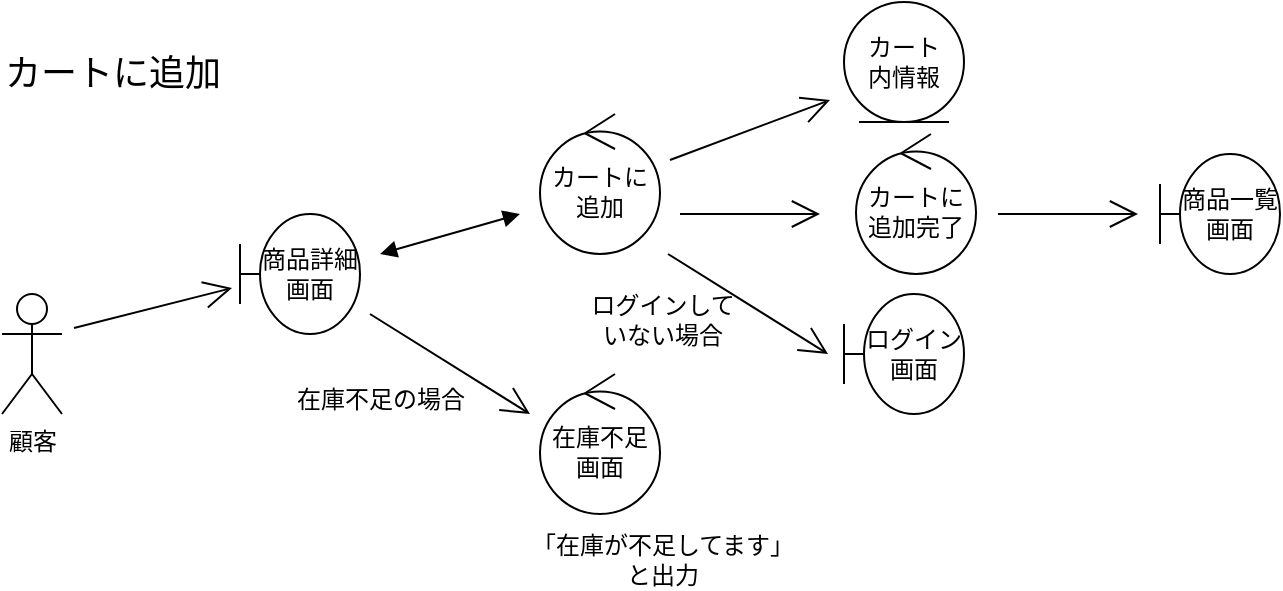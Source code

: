 <mxfile version="28.2.5">
  <diagram id="-teP9IbRkN0PEPyZOTxG" name="ページ1">
    <mxGraphModel dx="1017" dy="460" grid="1" gridSize="10" guides="1" tooltips="1" connect="1" arrows="1" fold="1" page="1" pageScale="1" pageWidth="827" pageHeight="1169" math="0" shadow="0">
      <root>
        <mxCell id="0" />
        <mxCell id="1" parent="0" />
        <mxCell id="sFRxeDE_6suIDNdowpsp-2" value="顧客" style="shape=umlActor;verticalLabelPosition=bottom;verticalAlign=top;html=1;outlineConnect=0;" parent="1" vertex="1">
          <mxGeometry x="41" y="160" width="30" height="60" as="geometry" />
        </mxCell>
        <mxCell id="sFRxeDE_6suIDNdowpsp-5" value="商品詳細画面" style="shape=umlBoundary;whiteSpace=wrap;html=1;" parent="1" vertex="1">
          <mxGeometry x="160" y="120" width="60" height="60" as="geometry" />
        </mxCell>
        <mxCell id="sFRxeDE_6suIDNdowpsp-6" value="" style="endArrow=open;endFill=1;endSize=12;html=1;rounded=0;" parent="1" edge="1">
          <mxGeometry width="160" relative="1" as="geometry">
            <mxPoint x="77" y="177" as="sourcePoint" />
            <mxPoint x="156" y="157" as="targetPoint" />
          </mxGeometry>
        </mxCell>
        <mxCell id="sFRxeDE_6suIDNdowpsp-8" value="カートに&lt;div&gt;追加&lt;/div&gt;" style="ellipse;shape=umlControl;whiteSpace=wrap;html=1;" parent="1" vertex="1">
          <mxGeometry x="310" y="70" width="60" height="70" as="geometry" />
        </mxCell>
        <mxCell id="sFRxeDE_6suIDNdowpsp-9" value="" style="endArrow=open;endFill=1;endSize=12;html=1;rounded=0;" parent="1" edge="1">
          <mxGeometry width="160" relative="1" as="geometry">
            <mxPoint x="225" y="170" as="sourcePoint" />
            <mxPoint x="305" y="220" as="targetPoint" />
          </mxGeometry>
        </mxCell>
        <mxCell id="sFRxeDE_6suIDNdowpsp-10" value="カート&lt;div&gt;内情報&lt;/div&gt;" style="ellipse;shape=umlEntity;whiteSpace=wrap;html=1;" parent="1" vertex="1">
          <mxGeometry x="462" y="14" width="60" height="60" as="geometry" />
        </mxCell>
        <mxCell id="sFRxeDE_6suIDNdowpsp-12" value="" style="endArrow=open;endFill=1;endSize=12;html=1;rounded=0;" parent="1" edge="1">
          <mxGeometry width="160" relative="1" as="geometry">
            <mxPoint x="375" y="93" as="sourcePoint" />
            <mxPoint x="455" y="63" as="targetPoint" />
          </mxGeometry>
        </mxCell>
        <mxCell id="sFRxeDE_6suIDNdowpsp-15" value="&lt;span style=&quot;font-weight: normal;&quot;&gt;&lt;font style=&quot;font-size: 18px;&quot;&gt;カートに追加&lt;/font&gt;&lt;/span&gt;" style="text;align=center;fontStyle=1;verticalAlign=middle;spacingLeft=3;spacingRight=3;strokeColor=none;rotatable=0;points=[[0,0.5],[1,0.5]];portConstraint=eastwest;html=1;" parent="1" vertex="1">
          <mxGeometry x="41" y="20" width="109" height="60" as="geometry" />
        </mxCell>
        <mxCell id="sFRxeDE_6suIDNdowpsp-16" value="" style="endArrow=block;startArrow=block;endFill=1;startFill=1;html=1;rounded=0;" parent="1" edge="1">
          <mxGeometry width="160" relative="1" as="geometry">
            <mxPoint x="230" y="140" as="sourcePoint" />
            <mxPoint x="300" y="120" as="targetPoint" />
          </mxGeometry>
        </mxCell>
        <mxCell id="sFRxeDE_6suIDNdowpsp-18" value="在庫不足画面" style="ellipse;shape=umlControl;whiteSpace=wrap;html=1;" parent="1" vertex="1">
          <mxGeometry x="310" y="200" width="60" height="70" as="geometry" />
        </mxCell>
        <mxCell id="sFRxeDE_6suIDNdowpsp-19" value="&lt;span style=&quot;font-weight: normal;&quot;&gt;在庫不足の場合&lt;/span&gt;" style="text;align=center;fontStyle=1;verticalAlign=middle;spacingLeft=3;spacingRight=3;strokeColor=none;rotatable=0;points=[[0,0.5],[1,0.5]];portConstraint=eastwest;html=1;" parent="1" vertex="1">
          <mxGeometry x="190" y="200" width="80" height="26" as="geometry" />
        </mxCell>
        <mxCell id="enhv0GMlmD5y76GijMgr-5" value="&lt;span style=&quot;font-weight: normal;&quot;&gt;ログインして&lt;/span&gt;&lt;div&gt;&lt;span style=&quot;font-weight: normal;&quot;&gt;いない場合&lt;/span&gt;&lt;/div&gt;" style="text;align=center;fontStyle=1;verticalAlign=middle;spacingLeft=3;spacingRight=3;strokeColor=none;rotatable=0;points=[[0,0.5],[1,0.5]];portConstraint=eastwest;html=1;" vertex="1" parent="1">
          <mxGeometry x="331" y="160" width="80" height="26" as="geometry" />
        </mxCell>
        <mxCell id="enhv0GMlmD5y76GijMgr-6" value="" style="endArrow=open;endFill=1;endSize=12;html=1;rounded=0;" edge="1" parent="1">
          <mxGeometry width="160" relative="1" as="geometry">
            <mxPoint x="374" y="140" as="sourcePoint" />
            <mxPoint x="454" y="190" as="targetPoint" />
          </mxGeometry>
        </mxCell>
        <mxCell id="enhv0GMlmD5y76GijMgr-7" value="ログイン画面" style="shape=umlBoundary;whiteSpace=wrap;html=1;" vertex="1" parent="1">
          <mxGeometry x="462" y="160" width="60" height="60" as="geometry" />
        </mxCell>
        <mxCell id="enhv0GMlmD5y76GijMgr-8" value="&lt;span style=&quot;font-weight: normal;&quot;&gt;「在庫が不足してます&lt;/span&gt;&lt;span style=&quot;font-weight: normal; background-color: transparent; color: light-dark(rgb(0, 0, 0), rgb(255, 255, 255));&quot;&gt;」&lt;/span&gt;&lt;div&gt;&lt;span style=&quot;font-weight: normal; background-color: transparent; color: light-dark(rgb(0, 0, 0), rgb(255, 255, 255));&quot;&gt;と出力&lt;/span&gt;&lt;/div&gt;" style="text;align=center;fontStyle=1;verticalAlign=middle;spacingLeft=3;spacingRight=3;strokeColor=none;rotatable=0;points=[[0,0.5],[1,0.5]];portConstraint=eastwest;html=1;" vertex="1" parent="1">
          <mxGeometry x="331" y="280" width="80" height="26" as="geometry" />
        </mxCell>
        <mxCell id="enhv0GMlmD5y76GijMgr-10" value="" style="endArrow=open;endFill=1;endSize=12;html=1;rounded=0;" edge="1" parent="1">
          <mxGeometry width="160" relative="1" as="geometry">
            <mxPoint x="380" y="120" as="sourcePoint" />
            <mxPoint x="450" y="120" as="targetPoint" />
          </mxGeometry>
        </mxCell>
        <mxCell id="enhv0GMlmD5y76GijMgr-11" value="カートに&lt;div&gt;追加完了&lt;/div&gt;" style="ellipse;shape=umlControl;whiteSpace=wrap;html=1;" vertex="1" parent="1">
          <mxGeometry x="468" y="80" width="60" height="70" as="geometry" />
        </mxCell>
        <mxCell id="enhv0GMlmD5y76GijMgr-12" value="" style="endArrow=open;endFill=1;endSize=12;html=1;rounded=0;" edge="1" parent="1">
          <mxGeometry width="160" relative="1" as="geometry">
            <mxPoint x="539" y="120" as="sourcePoint" />
            <mxPoint x="609" y="120" as="targetPoint" />
          </mxGeometry>
        </mxCell>
        <mxCell id="enhv0GMlmD5y76GijMgr-13" value="商品一覧画面" style="shape=umlBoundary;whiteSpace=wrap;html=1;" vertex="1" parent="1">
          <mxGeometry x="620" y="90" width="60" height="60" as="geometry" />
        </mxCell>
      </root>
    </mxGraphModel>
  </diagram>
</mxfile>

